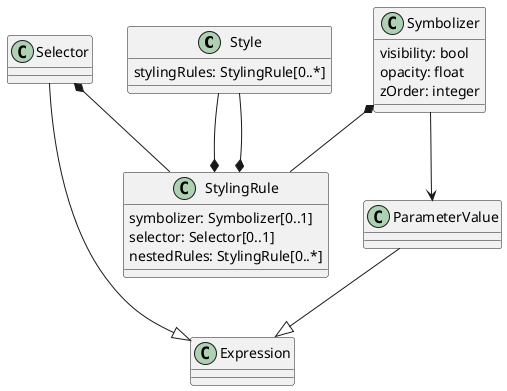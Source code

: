 @startuml
Style : stylingRules: StylingRule[0..*]

StylingRule : symbolizer: Symbolizer[0..1]
StylingRule : selector: Selector[0..1]
StylingRule : nestedRules: StylingRule[0..*]

Style --* StylingRule
StylingRule *-- Style
Selector *-- StylingRule

class Selector

/'Note: zOrder needs discussion on whether it should be relative or float
and how to relate to encodings where the visual priority order
comes from the order of the rules.'/

Symbolizer : visibility: bool
Symbolizer : opacity: float
Symbolizer : zOrder: integer

Symbolizer *-- StylingRule
Symbolizer --> ParameterValue

ParameterValue --|> Expression
Selector --|> Expression
@enduml
